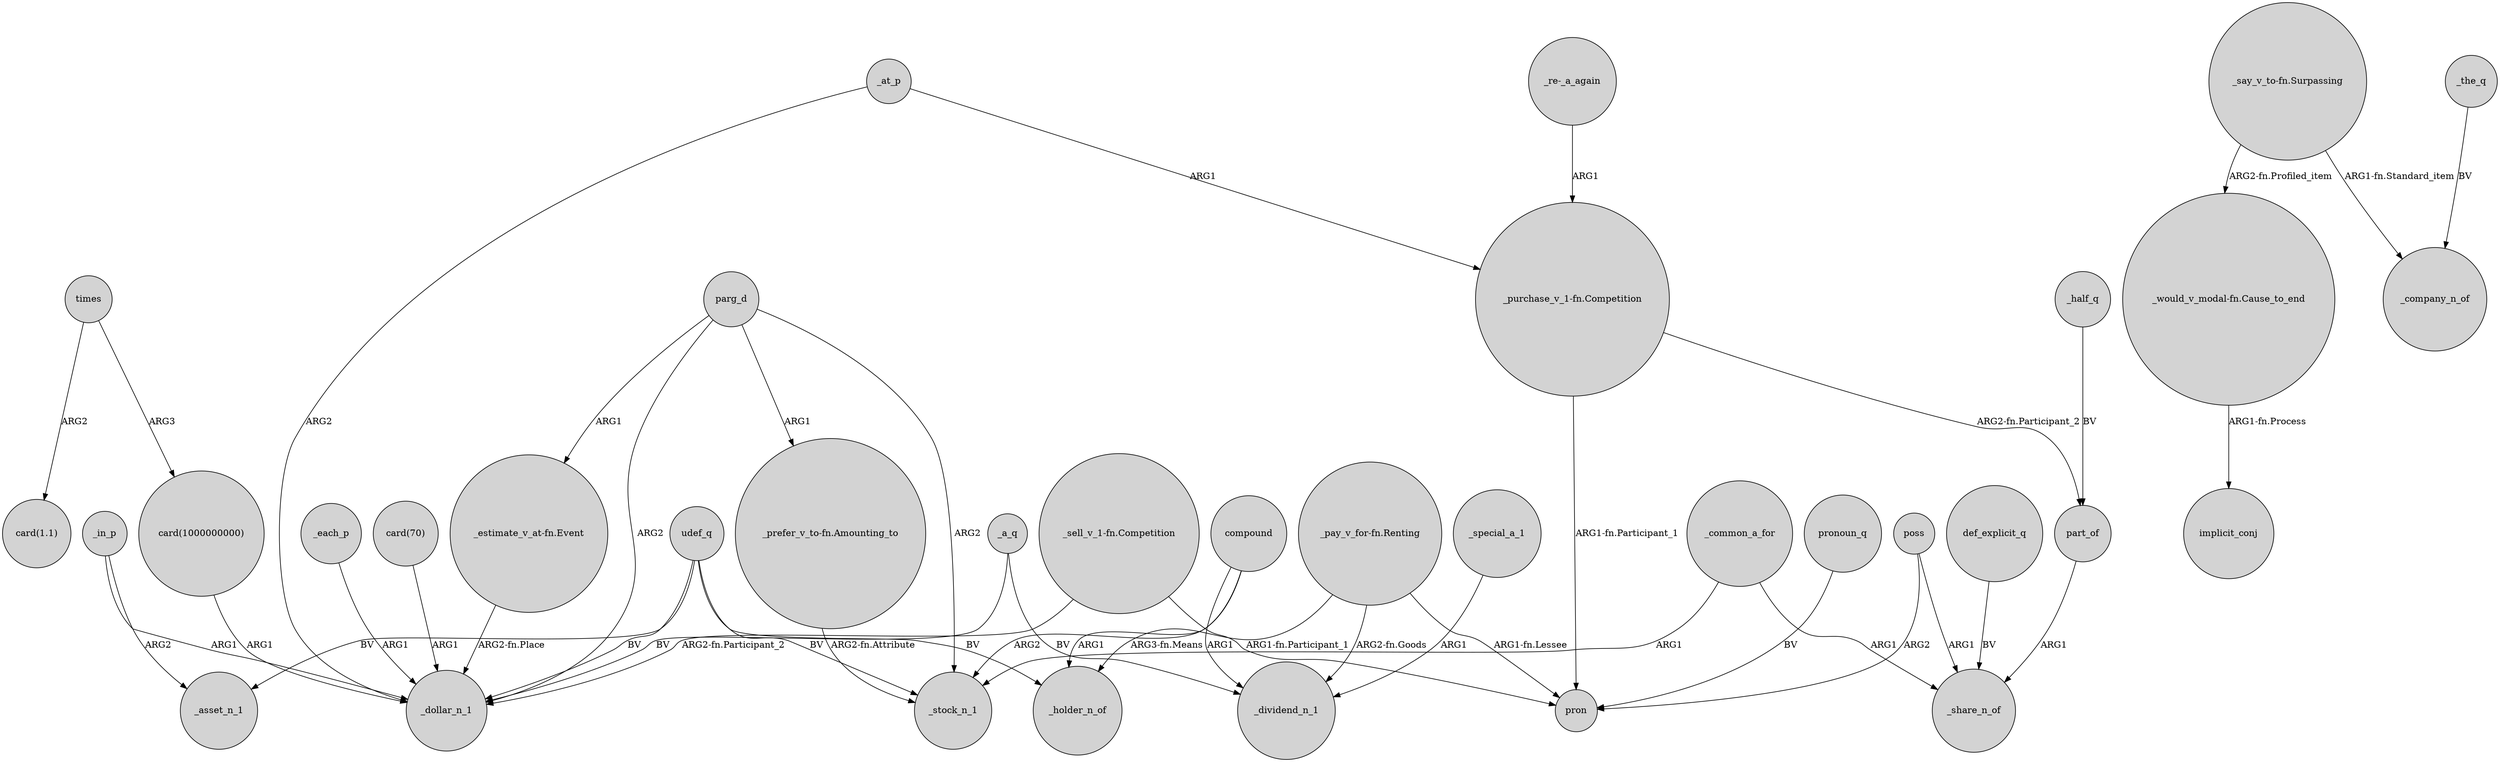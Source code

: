 digraph {
	node [shape=circle style=filled]
	"card(1000000000)" -> _dollar_n_1 [label=ARG1]
	parg_d -> _dollar_n_1 [label=ARG2]
	compound -> _holder_n_of [label=ARG1]
	compound -> _dividend_n_1 [label=ARG1]
	"_pay_v_for-fn.Renting" -> pron [label="ARG1-fn.Lessee"]
	_a_q -> _dollar_n_1 [label=BV]
	_common_a_for -> _stock_n_1 [label=ARG1]
	"_say_v_to-fn.Surpassing" -> _company_n_of [label="ARG1-fn.Standard_item"]
	"_estimate_v_at-fn.Event" -> _dollar_n_1 [label="ARG2-fn.Place"]
	def_explicit_q -> _share_n_of [label=BV]
	parg_d -> "_estimate_v_at-fn.Event" [label=ARG1]
	_common_a_for -> _share_n_of [label=ARG1]
	_at_p -> "_purchase_v_1-fn.Competition" [label=ARG1]
	times -> "card(1000000000)" [label=ARG3]
	udef_q -> _asset_n_1 [label=BV]
	_a_q -> _dividend_n_1 [label=BV]
	parg_d -> "_prefer_v_to-fn.Amounting_to" [label=ARG1]
	_special_a_1 -> _dividend_n_1 [label=ARG1]
	pronoun_q -> pron [label=BV]
	_in_p -> _dollar_n_1 [label=ARG1]
	poss -> pron [label=ARG2]
	udef_q -> _stock_n_1 [label=BV]
	_at_p -> _dollar_n_1 [label=ARG2]
	"_say_v_to-fn.Surpassing" -> "_would_v_modal-fn.Cause_to_end" [label="ARG2-fn.Profiled_item"]
	_half_q -> part_of [label=BV]
	udef_q -> _holder_n_of [label=BV]
	"_prefer_v_to-fn.Amounting_to" -> _stock_n_1 [label="ARG2-fn.Attribute"]
	"_pay_v_for-fn.Renting" -> _dividend_n_1 [label="ARG2-fn.Goods"]
	times -> "card(1.1)" [label=ARG2]
	_in_p -> _asset_n_1 [label=ARG2]
	poss -> _share_n_of [label=ARG1]
	compound -> _stock_n_1 [label=ARG2]
	"_re-_a_again" -> "_purchase_v_1-fn.Competition" [label=ARG1]
	udef_q -> _dollar_n_1 [label=BV]
	"_purchase_v_1-fn.Competition" -> pron [label="ARG1-fn.Participant_1"]
	"_pay_v_for-fn.Renting" -> _holder_n_of [label="ARG3-fn.Means"]
	"_sell_v_1-fn.Competition" -> pron [label="ARG1-fn.Participant_1"]
	_each_p -> _dollar_n_1 [label=ARG1]
	"_sell_v_1-fn.Competition" -> _dollar_n_1 [label="ARG2-fn.Participant_2"]
	"_would_v_modal-fn.Cause_to_end" -> implicit_conj [label="ARG1-fn.Process"]
	"card(70)" -> _dollar_n_1 [label=ARG1]
	_the_q -> _company_n_of [label=BV]
	parg_d -> _stock_n_1 [label=ARG2]
	part_of -> _share_n_of [label=ARG1]
	"_purchase_v_1-fn.Competition" -> part_of [label="ARG2-fn.Participant_2"]
}
